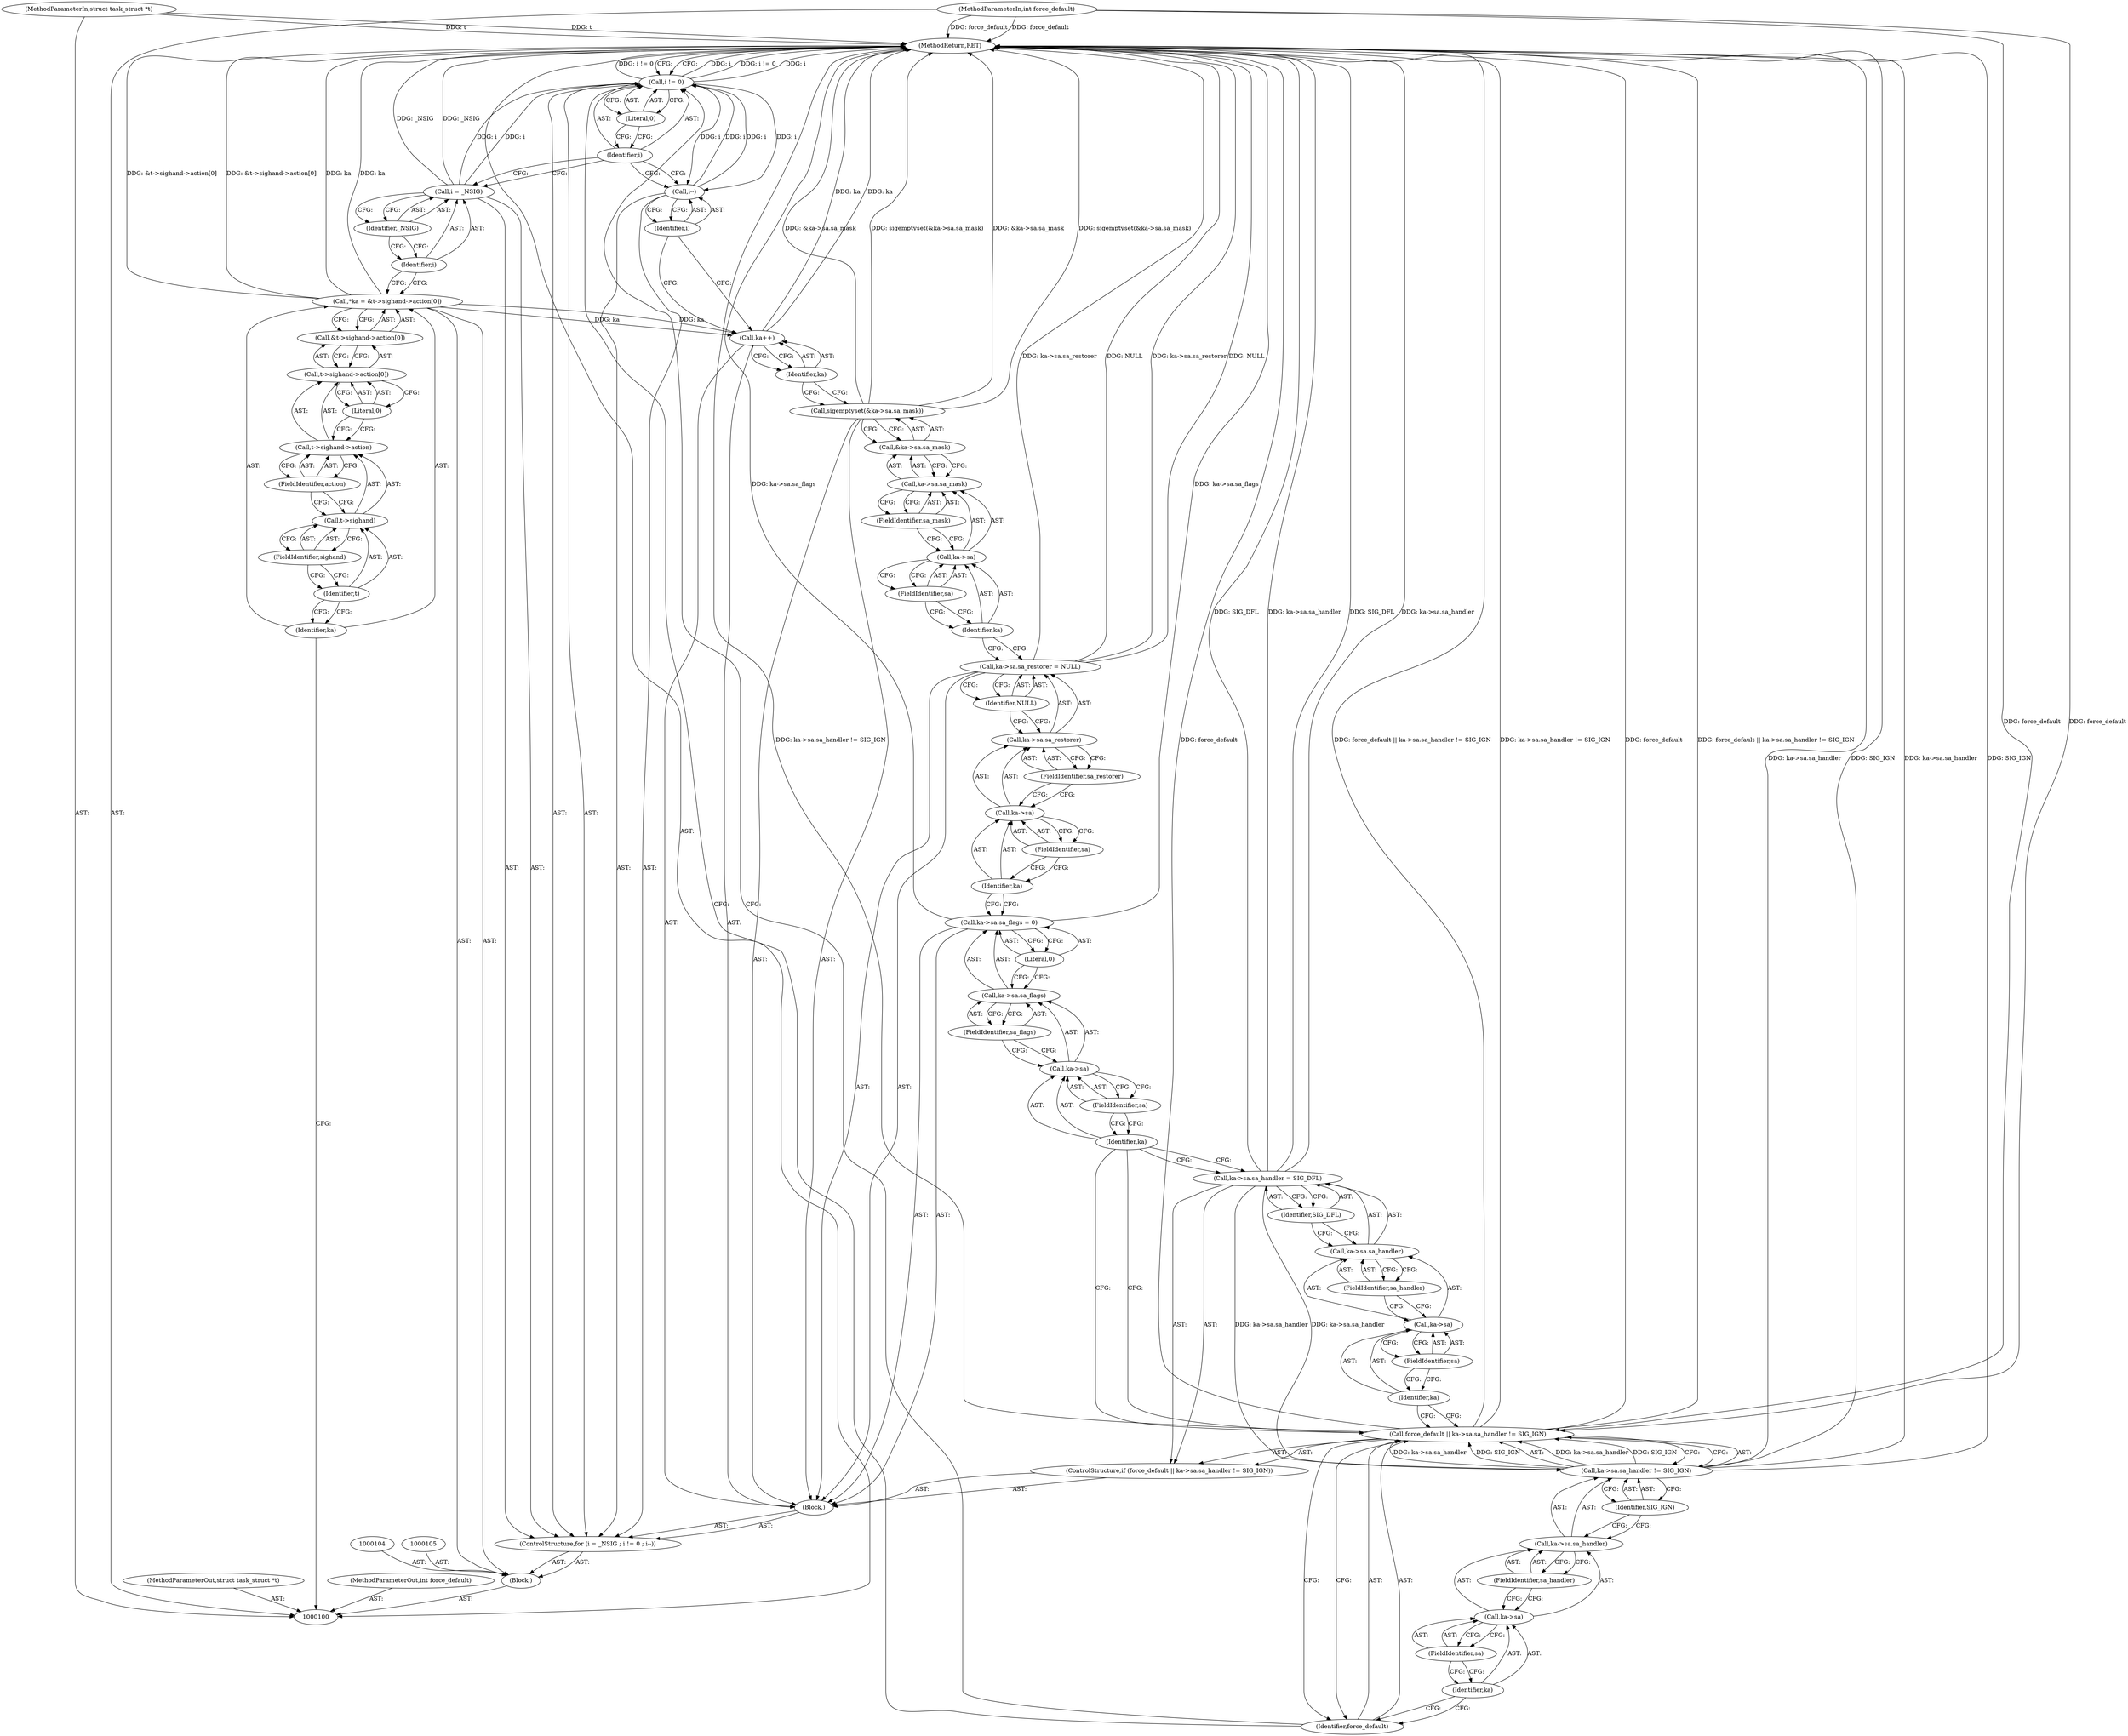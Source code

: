 digraph "0_linux_2ca39528c01a933f6689cd6505ce65bd6d68a530" {
"1000166" [label="(MethodReturn,RET)"];
"1000101" [label="(MethodParameterIn,struct task_struct *t)"];
"1000219" [label="(MethodParameterOut,struct task_struct *t)"];
"1000102" [label="(MethodParameterIn,int force_default)"];
"1000220" [label="(MethodParameterOut,int force_default)"];
"1000150" [label="(Call,ka->sa.sa_restorer = NULL)"];
"1000151" [label="(Call,ka->sa.sa_restorer)"];
"1000152" [label="(Call,ka->sa)"];
"1000153" [label="(Identifier,ka)"];
"1000156" [label="(Identifier,NULL)"];
"1000154" [label="(FieldIdentifier,sa)"];
"1000155" [label="(FieldIdentifier,sa_restorer)"];
"1000158" [label="(Call,&ka->sa.sa_mask)"];
"1000159" [label="(Call,ka->sa.sa_mask)"];
"1000160" [label="(Call,ka->sa)"];
"1000161" [label="(Identifier,ka)"];
"1000162" [label="(FieldIdentifier,sa)"];
"1000163" [label="(FieldIdentifier,sa_mask)"];
"1000157" [label="(Call,sigemptyset(&ka->sa.sa_mask))"];
"1000164" [label="(Call,ka++)"];
"1000165" [label="(Identifier,ka)"];
"1000103" [label="(Block,)"];
"1000106" [label="(Call,*ka = &t->sighand->action[0])"];
"1000107" [label="(Identifier,ka)"];
"1000108" [label="(Call,&t->sighand->action[0])"];
"1000109" [label="(Call,t->sighand->action[0])"];
"1000110" [label="(Call,t->sighand->action)"];
"1000111" [label="(Call,t->sighand)"];
"1000112" [label="(Identifier,t)"];
"1000113" [label="(FieldIdentifier,sighand)"];
"1000114" [label="(FieldIdentifier,action)"];
"1000115" [label="(Literal,0)"];
"1000116" [label="(ControlStructure,for (i = _NSIG ; i != 0 ; i--))"];
"1000119" [label="(Identifier,_NSIG)"];
"1000120" [label="(Call,i != 0)"];
"1000121" [label="(Identifier,i)"];
"1000122" [label="(Literal,0)"];
"1000123" [label="(Call,i--)"];
"1000124" [label="(Identifier,i)"];
"1000125" [label="(Block,)"];
"1000117" [label="(Call,i = _NSIG)"];
"1000118" [label="(Identifier,i)"];
"1000129" [label="(Call,ka->sa.sa_handler != SIG_IGN)"];
"1000130" [label="(Call,ka->sa.sa_handler)"];
"1000131" [label="(Call,ka->sa)"];
"1000132" [label="(Identifier,ka)"];
"1000133" [label="(FieldIdentifier,sa)"];
"1000126" [label="(ControlStructure,if (force_default || ka->sa.sa_handler != SIG_IGN))"];
"1000134" [label="(FieldIdentifier,sa_handler)"];
"1000135" [label="(Identifier,SIG_IGN)"];
"1000127" [label="(Call,force_default || ka->sa.sa_handler != SIG_IGN)"];
"1000128" [label="(Identifier,force_default)"];
"1000141" [label="(FieldIdentifier,sa_handler)"];
"1000142" [label="(Identifier,SIG_DFL)"];
"1000136" [label="(Call,ka->sa.sa_handler = SIG_DFL)"];
"1000137" [label="(Call,ka->sa.sa_handler)"];
"1000138" [label="(Call,ka->sa)"];
"1000139" [label="(Identifier,ka)"];
"1000140" [label="(FieldIdentifier,sa)"];
"1000148" [label="(FieldIdentifier,sa_flags)"];
"1000149" [label="(Literal,0)"];
"1000143" [label="(Call,ka->sa.sa_flags = 0)"];
"1000144" [label="(Call,ka->sa.sa_flags)"];
"1000145" [label="(Call,ka->sa)"];
"1000146" [label="(Identifier,ka)"];
"1000147" [label="(FieldIdentifier,sa)"];
"1000166" -> "1000100"  [label="AST: "];
"1000166" -> "1000120"  [label="CFG: "];
"1000136" -> "1000166"  [label="DDG: SIG_DFL"];
"1000136" -> "1000166"  [label="DDG: ka->sa.sa_handler"];
"1000106" -> "1000166"  [label="DDG: &t->sighand->action[0]"];
"1000106" -> "1000166"  [label="DDG: ka"];
"1000157" -> "1000166"  [label="DDG: sigemptyset(&ka->sa.sa_mask)"];
"1000157" -> "1000166"  [label="DDG: &ka->sa.sa_mask"];
"1000120" -> "1000166"  [label="DDG: i"];
"1000120" -> "1000166"  [label="DDG: i != 0"];
"1000127" -> "1000166"  [label="DDG: force_default || ka->sa.sa_handler != SIG_IGN"];
"1000127" -> "1000166"  [label="DDG: ka->sa.sa_handler != SIG_IGN"];
"1000127" -> "1000166"  [label="DDG: force_default"];
"1000102" -> "1000166"  [label="DDG: force_default"];
"1000117" -> "1000166"  [label="DDG: _NSIG"];
"1000164" -> "1000166"  [label="DDG: ka"];
"1000129" -> "1000166"  [label="DDG: ka->sa.sa_handler"];
"1000129" -> "1000166"  [label="DDG: SIG_IGN"];
"1000150" -> "1000166"  [label="DDG: ka->sa.sa_restorer"];
"1000150" -> "1000166"  [label="DDG: NULL"];
"1000143" -> "1000166"  [label="DDG: ka->sa.sa_flags"];
"1000101" -> "1000166"  [label="DDG: t"];
"1000101" -> "1000100"  [label="AST: "];
"1000101" -> "1000166"  [label="DDG: t"];
"1000219" -> "1000100"  [label="AST: "];
"1000102" -> "1000100"  [label="AST: "];
"1000102" -> "1000166"  [label="DDG: force_default"];
"1000102" -> "1000127"  [label="DDG: force_default"];
"1000220" -> "1000100"  [label="AST: "];
"1000150" -> "1000125"  [label="AST: "];
"1000150" -> "1000156"  [label="CFG: "];
"1000151" -> "1000150"  [label="AST: "];
"1000156" -> "1000150"  [label="AST: "];
"1000161" -> "1000150"  [label="CFG: "];
"1000150" -> "1000166"  [label="DDG: ka->sa.sa_restorer"];
"1000150" -> "1000166"  [label="DDG: NULL"];
"1000151" -> "1000150"  [label="AST: "];
"1000151" -> "1000155"  [label="CFG: "];
"1000152" -> "1000151"  [label="AST: "];
"1000155" -> "1000151"  [label="AST: "];
"1000156" -> "1000151"  [label="CFG: "];
"1000152" -> "1000151"  [label="AST: "];
"1000152" -> "1000154"  [label="CFG: "];
"1000153" -> "1000152"  [label="AST: "];
"1000154" -> "1000152"  [label="AST: "];
"1000155" -> "1000152"  [label="CFG: "];
"1000153" -> "1000152"  [label="AST: "];
"1000153" -> "1000143"  [label="CFG: "];
"1000154" -> "1000153"  [label="CFG: "];
"1000156" -> "1000150"  [label="AST: "];
"1000156" -> "1000151"  [label="CFG: "];
"1000150" -> "1000156"  [label="CFG: "];
"1000154" -> "1000152"  [label="AST: "];
"1000154" -> "1000153"  [label="CFG: "];
"1000152" -> "1000154"  [label="CFG: "];
"1000155" -> "1000151"  [label="AST: "];
"1000155" -> "1000152"  [label="CFG: "];
"1000151" -> "1000155"  [label="CFG: "];
"1000158" -> "1000157"  [label="AST: "];
"1000158" -> "1000159"  [label="CFG: "];
"1000159" -> "1000158"  [label="AST: "];
"1000157" -> "1000158"  [label="CFG: "];
"1000159" -> "1000158"  [label="AST: "];
"1000159" -> "1000163"  [label="CFG: "];
"1000160" -> "1000159"  [label="AST: "];
"1000163" -> "1000159"  [label="AST: "];
"1000158" -> "1000159"  [label="CFG: "];
"1000160" -> "1000159"  [label="AST: "];
"1000160" -> "1000162"  [label="CFG: "];
"1000161" -> "1000160"  [label="AST: "];
"1000162" -> "1000160"  [label="AST: "];
"1000163" -> "1000160"  [label="CFG: "];
"1000161" -> "1000160"  [label="AST: "];
"1000161" -> "1000150"  [label="CFG: "];
"1000162" -> "1000161"  [label="CFG: "];
"1000162" -> "1000160"  [label="AST: "];
"1000162" -> "1000161"  [label="CFG: "];
"1000160" -> "1000162"  [label="CFG: "];
"1000163" -> "1000159"  [label="AST: "];
"1000163" -> "1000160"  [label="CFG: "];
"1000159" -> "1000163"  [label="CFG: "];
"1000157" -> "1000125"  [label="AST: "];
"1000157" -> "1000158"  [label="CFG: "];
"1000158" -> "1000157"  [label="AST: "];
"1000165" -> "1000157"  [label="CFG: "];
"1000157" -> "1000166"  [label="DDG: sigemptyset(&ka->sa.sa_mask)"];
"1000157" -> "1000166"  [label="DDG: &ka->sa.sa_mask"];
"1000164" -> "1000125"  [label="AST: "];
"1000164" -> "1000165"  [label="CFG: "];
"1000165" -> "1000164"  [label="AST: "];
"1000124" -> "1000164"  [label="CFG: "];
"1000164" -> "1000166"  [label="DDG: ka"];
"1000106" -> "1000164"  [label="DDG: ka"];
"1000165" -> "1000164"  [label="AST: "];
"1000165" -> "1000157"  [label="CFG: "];
"1000164" -> "1000165"  [label="CFG: "];
"1000103" -> "1000100"  [label="AST: "];
"1000104" -> "1000103"  [label="AST: "];
"1000105" -> "1000103"  [label="AST: "];
"1000106" -> "1000103"  [label="AST: "];
"1000116" -> "1000103"  [label="AST: "];
"1000106" -> "1000103"  [label="AST: "];
"1000106" -> "1000108"  [label="CFG: "];
"1000107" -> "1000106"  [label="AST: "];
"1000108" -> "1000106"  [label="AST: "];
"1000118" -> "1000106"  [label="CFG: "];
"1000106" -> "1000166"  [label="DDG: &t->sighand->action[0]"];
"1000106" -> "1000166"  [label="DDG: ka"];
"1000106" -> "1000164"  [label="DDG: ka"];
"1000107" -> "1000106"  [label="AST: "];
"1000107" -> "1000100"  [label="CFG: "];
"1000112" -> "1000107"  [label="CFG: "];
"1000108" -> "1000106"  [label="AST: "];
"1000108" -> "1000109"  [label="CFG: "];
"1000109" -> "1000108"  [label="AST: "];
"1000106" -> "1000108"  [label="CFG: "];
"1000109" -> "1000108"  [label="AST: "];
"1000109" -> "1000115"  [label="CFG: "];
"1000110" -> "1000109"  [label="AST: "];
"1000115" -> "1000109"  [label="AST: "];
"1000108" -> "1000109"  [label="CFG: "];
"1000110" -> "1000109"  [label="AST: "];
"1000110" -> "1000114"  [label="CFG: "];
"1000111" -> "1000110"  [label="AST: "];
"1000114" -> "1000110"  [label="AST: "];
"1000115" -> "1000110"  [label="CFG: "];
"1000111" -> "1000110"  [label="AST: "];
"1000111" -> "1000113"  [label="CFG: "];
"1000112" -> "1000111"  [label="AST: "];
"1000113" -> "1000111"  [label="AST: "];
"1000114" -> "1000111"  [label="CFG: "];
"1000112" -> "1000111"  [label="AST: "];
"1000112" -> "1000107"  [label="CFG: "];
"1000113" -> "1000112"  [label="CFG: "];
"1000113" -> "1000111"  [label="AST: "];
"1000113" -> "1000112"  [label="CFG: "];
"1000111" -> "1000113"  [label="CFG: "];
"1000114" -> "1000110"  [label="AST: "];
"1000114" -> "1000111"  [label="CFG: "];
"1000110" -> "1000114"  [label="CFG: "];
"1000115" -> "1000109"  [label="AST: "];
"1000115" -> "1000110"  [label="CFG: "];
"1000109" -> "1000115"  [label="CFG: "];
"1000116" -> "1000103"  [label="AST: "];
"1000117" -> "1000116"  [label="AST: "];
"1000120" -> "1000116"  [label="AST: "];
"1000123" -> "1000116"  [label="AST: "];
"1000125" -> "1000116"  [label="AST: "];
"1000119" -> "1000117"  [label="AST: "];
"1000119" -> "1000118"  [label="CFG: "];
"1000117" -> "1000119"  [label="CFG: "];
"1000120" -> "1000116"  [label="AST: "];
"1000120" -> "1000122"  [label="CFG: "];
"1000121" -> "1000120"  [label="AST: "];
"1000122" -> "1000120"  [label="AST: "];
"1000128" -> "1000120"  [label="CFG: "];
"1000166" -> "1000120"  [label="CFG: "];
"1000120" -> "1000166"  [label="DDG: i"];
"1000120" -> "1000166"  [label="DDG: i != 0"];
"1000117" -> "1000120"  [label="DDG: i"];
"1000123" -> "1000120"  [label="DDG: i"];
"1000120" -> "1000123"  [label="DDG: i"];
"1000121" -> "1000120"  [label="AST: "];
"1000121" -> "1000117"  [label="CFG: "];
"1000121" -> "1000123"  [label="CFG: "];
"1000122" -> "1000121"  [label="CFG: "];
"1000122" -> "1000120"  [label="AST: "];
"1000122" -> "1000121"  [label="CFG: "];
"1000120" -> "1000122"  [label="CFG: "];
"1000123" -> "1000116"  [label="AST: "];
"1000123" -> "1000124"  [label="CFG: "];
"1000124" -> "1000123"  [label="AST: "];
"1000121" -> "1000123"  [label="CFG: "];
"1000123" -> "1000120"  [label="DDG: i"];
"1000120" -> "1000123"  [label="DDG: i"];
"1000124" -> "1000123"  [label="AST: "];
"1000124" -> "1000164"  [label="CFG: "];
"1000123" -> "1000124"  [label="CFG: "];
"1000125" -> "1000116"  [label="AST: "];
"1000126" -> "1000125"  [label="AST: "];
"1000143" -> "1000125"  [label="AST: "];
"1000150" -> "1000125"  [label="AST: "];
"1000157" -> "1000125"  [label="AST: "];
"1000164" -> "1000125"  [label="AST: "];
"1000117" -> "1000116"  [label="AST: "];
"1000117" -> "1000119"  [label="CFG: "];
"1000118" -> "1000117"  [label="AST: "];
"1000119" -> "1000117"  [label="AST: "];
"1000121" -> "1000117"  [label="CFG: "];
"1000117" -> "1000166"  [label="DDG: _NSIG"];
"1000117" -> "1000120"  [label="DDG: i"];
"1000118" -> "1000117"  [label="AST: "];
"1000118" -> "1000106"  [label="CFG: "];
"1000119" -> "1000118"  [label="CFG: "];
"1000129" -> "1000127"  [label="AST: "];
"1000129" -> "1000135"  [label="CFG: "];
"1000130" -> "1000129"  [label="AST: "];
"1000135" -> "1000129"  [label="AST: "];
"1000127" -> "1000129"  [label="CFG: "];
"1000129" -> "1000166"  [label="DDG: ka->sa.sa_handler"];
"1000129" -> "1000166"  [label="DDG: SIG_IGN"];
"1000129" -> "1000127"  [label="DDG: ka->sa.sa_handler"];
"1000129" -> "1000127"  [label="DDG: SIG_IGN"];
"1000136" -> "1000129"  [label="DDG: ka->sa.sa_handler"];
"1000130" -> "1000129"  [label="AST: "];
"1000130" -> "1000134"  [label="CFG: "];
"1000131" -> "1000130"  [label="AST: "];
"1000134" -> "1000130"  [label="AST: "];
"1000135" -> "1000130"  [label="CFG: "];
"1000131" -> "1000130"  [label="AST: "];
"1000131" -> "1000133"  [label="CFG: "];
"1000132" -> "1000131"  [label="AST: "];
"1000133" -> "1000131"  [label="AST: "];
"1000134" -> "1000131"  [label="CFG: "];
"1000132" -> "1000131"  [label="AST: "];
"1000132" -> "1000128"  [label="CFG: "];
"1000133" -> "1000132"  [label="CFG: "];
"1000133" -> "1000131"  [label="AST: "];
"1000133" -> "1000132"  [label="CFG: "];
"1000131" -> "1000133"  [label="CFG: "];
"1000126" -> "1000125"  [label="AST: "];
"1000127" -> "1000126"  [label="AST: "];
"1000136" -> "1000126"  [label="AST: "];
"1000134" -> "1000130"  [label="AST: "];
"1000134" -> "1000131"  [label="CFG: "];
"1000130" -> "1000134"  [label="CFG: "];
"1000135" -> "1000129"  [label="AST: "];
"1000135" -> "1000130"  [label="CFG: "];
"1000129" -> "1000135"  [label="CFG: "];
"1000127" -> "1000126"  [label="AST: "];
"1000127" -> "1000128"  [label="CFG: "];
"1000127" -> "1000129"  [label="CFG: "];
"1000128" -> "1000127"  [label="AST: "];
"1000129" -> "1000127"  [label="AST: "];
"1000139" -> "1000127"  [label="CFG: "];
"1000146" -> "1000127"  [label="CFG: "];
"1000127" -> "1000166"  [label="DDG: force_default || ka->sa.sa_handler != SIG_IGN"];
"1000127" -> "1000166"  [label="DDG: ka->sa.sa_handler != SIG_IGN"];
"1000127" -> "1000166"  [label="DDG: force_default"];
"1000102" -> "1000127"  [label="DDG: force_default"];
"1000129" -> "1000127"  [label="DDG: ka->sa.sa_handler"];
"1000129" -> "1000127"  [label="DDG: SIG_IGN"];
"1000128" -> "1000127"  [label="AST: "];
"1000128" -> "1000120"  [label="CFG: "];
"1000132" -> "1000128"  [label="CFG: "];
"1000127" -> "1000128"  [label="CFG: "];
"1000141" -> "1000137"  [label="AST: "];
"1000141" -> "1000138"  [label="CFG: "];
"1000137" -> "1000141"  [label="CFG: "];
"1000142" -> "1000136"  [label="AST: "];
"1000142" -> "1000137"  [label="CFG: "];
"1000136" -> "1000142"  [label="CFG: "];
"1000136" -> "1000126"  [label="AST: "];
"1000136" -> "1000142"  [label="CFG: "];
"1000137" -> "1000136"  [label="AST: "];
"1000142" -> "1000136"  [label="AST: "];
"1000146" -> "1000136"  [label="CFG: "];
"1000136" -> "1000166"  [label="DDG: SIG_DFL"];
"1000136" -> "1000166"  [label="DDG: ka->sa.sa_handler"];
"1000136" -> "1000129"  [label="DDG: ka->sa.sa_handler"];
"1000137" -> "1000136"  [label="AST: "];
"1000137" -> "1000141"  [label="CFG: "];
"1000138" -> "1000137"  [label="AST: "];
"1000141" -> "1000137"  [label="AST: "];
"1000142" -> "1000137"  [label="CFG: "];
"1000138" -> "1000137"  [label="AST: "];
"1000138" -> "1000140"  [label="CFG: "];
"1000139" -> "1000138"  [label="AST: "];
"1000140" -> "1000138"  [label="AST: "];
"1000141" -> "1000138"  [label="CFG: "];
"1000139" -> "1000138"  [label="AST: "];
"1000139" -> "1000127"  [label="CFG: "];
"1000140" -> "1000139"  [label="CFG: "];
"1000140" -> "1000138"  [label="AST: "];
"1000140" -> "1000139"  [label="CFG: "];
"1000138" -> "1000140"  [label="CFG: "];
"1000148" -> "1000144"  [label="AST: "];
"1000148" -> "1000145"  [label="CFG: "];
"1000144" -> "1000148"  [label="CFG: "];
"1000149" -> "1000143"  [label="AST: "];
"1000149" -> "1000144"  [label="CFG: "];
"1000143" -> "1000149"  [label="CFG: "];
"1000143" -> "1000125"  [label="AST: "];
"1000143" -> "1000149"  [label="CFG: "];
"1000144" -> "1000143"  [label="AST: "];
"1000149" -> "1000143"  [label="AST: "];
"1000153" -> "1000143"  [label="CFG: "];
"1000143" -> "1000166"  [label="DDG: ka->sa.sa_flags"];
"1000144" -> "1000143"  [label="AST: "];
"1000144" -> "1000148"  [label="CFG: "];
"1000145" -> "1000144"  [label="AST: "];
"1000148" -> "1000144"  [label="AST: "];
"1000149" -> "1000144"  [label="CFG: "];
"1000145" -> "1000144"  [label="AST: "];
"1000145" -> "1000147"  [label="CFG: "];
"1000146" -> "1000145"  [label="AST: "];
"1000147" -> "1000145"  [label="AST: "];
"1000148" -> "1000145"  [label="CFG: "];
"1000146" -> "1000145"  [label="AST: "];
"1000146" -> "1000136"  [label="CFG: "];
"1000146" -> "1000127"  [label="CFG: "];
"1000147" -> "1000146"  [label="CFG: "];
"1000147" -> "1000145"  [label="AST: "];
"1000147" -> "1000146"  [label="CFG: "];
"1000145" -> "1000147"  [label="CFG: "];
}
